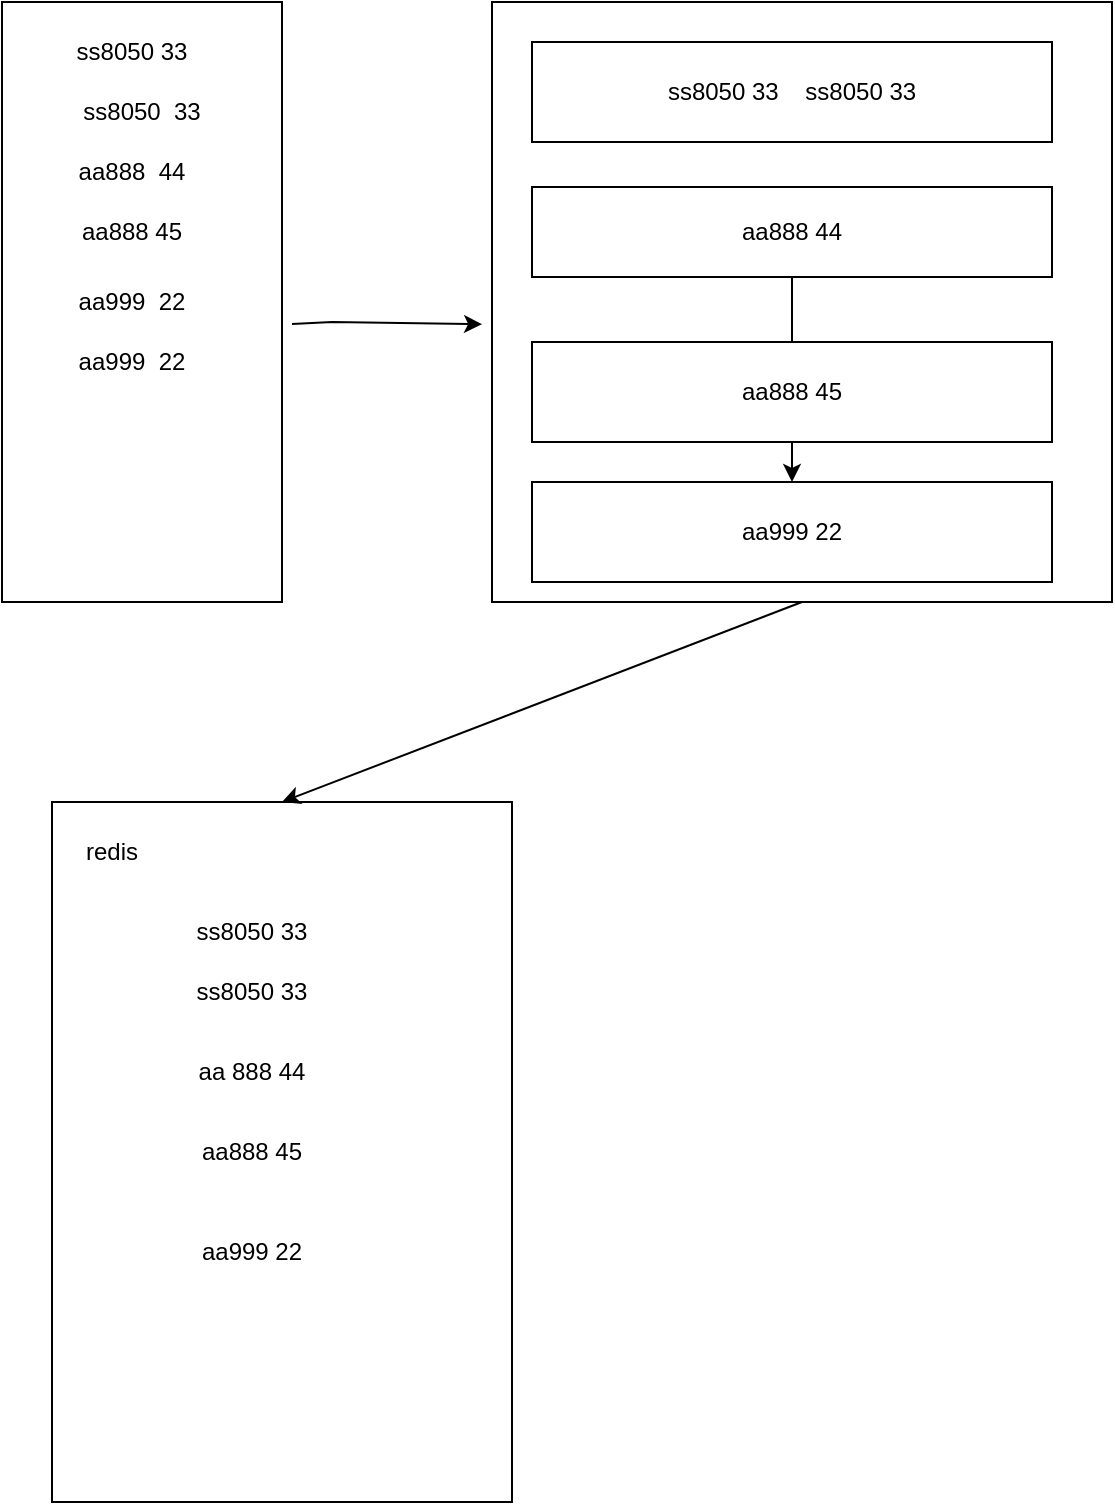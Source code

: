 <mxfile version="21.3.6" type="github">
  <diagram name="第 1 页" id="84ZDdIlxscZKm0BfsfCG">
    <mxGraphModel dx="1434" dy="803" grid="1" gridSize="10" guides="1" tooltips="1" connect="1" arrows="1" fold="1" page="1" pageScale="1" pageWidth="827" pageHeight="1169" math="0" shadow="0">
      <root>
        <mxCell id="0" />
        <mxCell id="1" parent="0" />
        <mxCell id="VnJeQc5FqgkAfyBQLXy9-3" value="" style="rounded=0;whiteSpace=wrap;html=1;" vertex="1" parent="1">
          <mxGeometry x="35" y="50" width="140" height="300" as="geometry" />
        </mxCell>
        <mxCell id="VnJeQc5FqgkAfyBQLXy9-4" value="ss8050 33" style="text;html=1;strokeColor=none;fillColor=none;align=center;verticalAlign=middle;whiteSpace=wrap;rounded=0;" vertex="1" parent="1">
          <mxGeometry x="70" y="60" width="60" height="30" as="geometry" />
        </mxCell>
        <mxCell id="VnJeQc5FqgkAfyBQLXy9-5" value="ss8050&amp;nbsp; 33" style="text;html=1;strokeColor=none;fillColor=none;align=center;verticalAlign=middle;whiteSpace=wrap;rounded=0;" vertex="1" parent="1">
          <mxGeometry x="70" y="90" width="70" height="30" as="geometry" />
        </mxCell>
        <mxCell id="VnJeQc5FqgkAfyBQLXy9-6" value="aa888&amp;nbsp; 44" style="text;html=1;strokeColor=none;fillColor=none;align=center;verticalAlign=middle;whiteSpace=wrap;rounded=0;" vertex="1" parent="1">
          <mxGeometry x="70" y="120" width="60" height="30" as="geometry" />
        </mxCell>
        <mxCell id="VnJeQc5FqgkAfyBQLXy9-7" value="aa888 45" style="text;html=1;strokeColor=none;fillColor=none;align=center;verticalAlign=middle;whiteSpace=wrap;rounded=0;" vertex="1" parent="1">
          <mxGeometry x="70" y="150" width="60" height="30" as="geometry" />
        </mxCell>
        <mxCell id="VnJeQc5FqgkAfyBQLXy9-8" value="aa999&amp;nbsp; 22" style="text;html=1;strokeColor=none;fillColor=none;align=center;verticalAlign=middle;whiteSpace=wrap;rounded=0;" vertex="1" parent="1">
          <mxGeometry x="70" y="185" width="60" height="30" as="geometry" />
        </mxCell>
        <mxCell id="VnJeQc5FqgkAfyBQLXy9-9" value="aa999&amp;nbsp; 22" style="text;html=1;strokeColor=none;fillColor=none;align=center;verticalAlign=middle;whiteSpace=wrap;rounded=0;" vertex="1" parent="1">
          <mxGeometry x="70" y="215" width="60" height="30" as="geometry" />
        </mxCell>
        <mxCell id="VnJeQc5FqgkAfyBQLXy9-11" value="" style="rounded=0;whiteSpace=wrap;html=1;" vertex="1" parent="1">
          <mxGeometry x="280" y="50" width="310" height="300" as="geometry" />
        </mxCell>
        <mxCell id="VnJeQc5FqgkAfyBQLXy9-12" value="ss8050 33&amp;nbsp; &amp;nbsp; ss8050 33" style="rounded=0;whiteSpace=wrap;html=1;" vertex="1" parent="1">
          <mxGeometry x="300" y="70" width="260" height="50" as="geometry" />
        </mxCell>
        <mxCell id="VnJeQc5FqgkAfyBQLXy9-16" value="" style="edgeStyle=orthogonalEdgeStyle;rounded=0;orthogonalLoop=1;jettySize=auto;html=1;" edge="1" parent="1" source="VnJeQc5FqgkAfyBQLXy9-13" target="VnJeQc5FqgkAfyBQLXy9-15">
          <mxGeometry relative="1" as="geometry" />
        </mxCell>
        <mxCell id="VnJeQc5FqgkAfyBQLXy9-13" value="aa888 44" style="rounded=0;whiteSpace=wrap;html=1;" vertex="1" parent="1">
          <mxGeometry x="300" y="142.5" width="260" height="45" as="geometry" />
        </mxCell>
        <mxCell id="VnJeQc5FqgkAfyBQLXy9-14" value="aa888 45" style="rounded=0;whiteSpace=wrap;html=1;" vertex="1" parent="1">
          <mxGeometry x="300" y="220" width="260" height="50" as="geometry" />
        </mxCell>
        <mxCell id="VnJeQc5FqgkAfyBQLXy9-15" value="aa999 22" style="rounded=0;whiteSpace=wrap;html=1;" vertex="1" parent="1">
          <mxGeometry x="300" y="290" width="260" height="50" as="geometry" />
        </mxCell>
        <mxCell id="VnJeQc5FqgkAfyBQLXy9-17" value="" style="rounded=0;whiteSpace=wrap;html=1;" vertex="1" parent="1">
          <mxGeometry x="60" y="450" width="230" height="350" as="geometry" />
        </mxCell>
        <mxCell id="VnJeQc5FqgkAfyBQLXy9-18" value="ss8050 33" style="text;html=1;strokeColor=none;fillColor=none;align=center;verticalAlign=middle;whiteSpace=wrap;rounded=0;" vertex="1" parent="1">
          <mxGeometry x="130" y="500" width="60" height="30" as="geometry" />
        </mxCell>
        <mxCell id="VnJeQc5FqgkAfyBQLXy9-19" value="aa 888 44" style="text;html=1;strokeColor=none;fillColor=none;align=center;verticalAlign=middle;whiteSpace=wrap;rounded=0;" vertex="1" parent="1">
          <mxGeometry x="130" y="570" width="60" height="30" as="geometry" />
        </mxCell>
        <mxCell id="VnJeQc5FqgkAfyBQLXy9-20" value="ss8050 33" style="text;html=1;strokeColor=none;fillColor=none;align=center;verticalAlign=middle;whiteSpace=wrap;rounded=0;" vertex="1" parent="1">
          <mxGeometry x="130" y="530" width="60" height="30" as="geometry" />
        </mxCell>
        <mxCell id="VnJeQc5FqgkAfyBQLXy9-21" value="aa888 45" style="text;html=1;strokeColor=none;fillColor=none;align=center;verticalAlign=middle;whiteSpace=wrap;rounded=0;" vertex="1" parent="1">
          <mxGeometry x="130" y="610" width="60" height="30" as="geometry" />
        </mxCell>
        <mxCell id="VnJeQc5FqgkAfyBQLXy9-22" value="aa999 22" style="text;html=1;strokeColor=none;fillColor=none;align=center;verticalAlign=middle;whiteSpace=wrap;rounded=0;" vertex="1" parent="1">
          <mxGeometry x="130" y="660" width="60" height="30" as="geometry" />
        </mxCell>
        <mxCell id="VnJeQc5FqgkAfyBQLXy9-23" value="" style="endArrow=classic;html=1;rounded=0;entryX=-0.016;entryY=0.537;entryDx=0;entryDy=0;entryPerimeter=0;" edge="1" parent="1" target="VnJeQc5FqgkAfyBQLXy9-11">
          <mxGeometry width="50" height="50" relative="1" as="geometry">
            <mxPoint x="180" y="211" as="sourcePoint" />
            <mxPoint x="230" y="170" as="targetPoint" />
            <Array as="points">
              <mxPoint x="200" y="210" />
            </Array>
          </mxGeometry>
        </mxCell>
        <mxCell id="VnJeQc5FqgkAfyBQLXy9-24" value="" style="endArrow=classic;html=1;rounded=0;exitX=0.5;exitY=1;exitDx=0;exitDy=0;entryX=0.5;entryY=0;entryDx=0;entryDy=0;" edge="1" parent="1" source="VnJeQc5FqgkAfyBQLXy9-11" target="VnJeQc5FqgkAfyBQLXy9-17">
          <mxGeometry width="50" height="50" relative="1" as="geometry">
            <mxPoint x="450" y="500" as="sourcePoint" />
            <mxPoint x="500" y="450" as="targetPoint" />
          </mxGeometry>
        </mxCell>
        <mxCell id="VnJeQc5FqgkAfyBQLXy9-25" value="redis" style="text;html=1;strokeColor=none;fillColor=none;align=center;verticalAlign=middle;whiteSpace=wrap;rounded=0;" vertex="1" parent="1">
          <mxGeometry x="60" y="460" width="60" height="30" as="geometry" />
        </mxCell>
      </root>
    </mxGraphModel>
  </diagram>
</mxfile>
